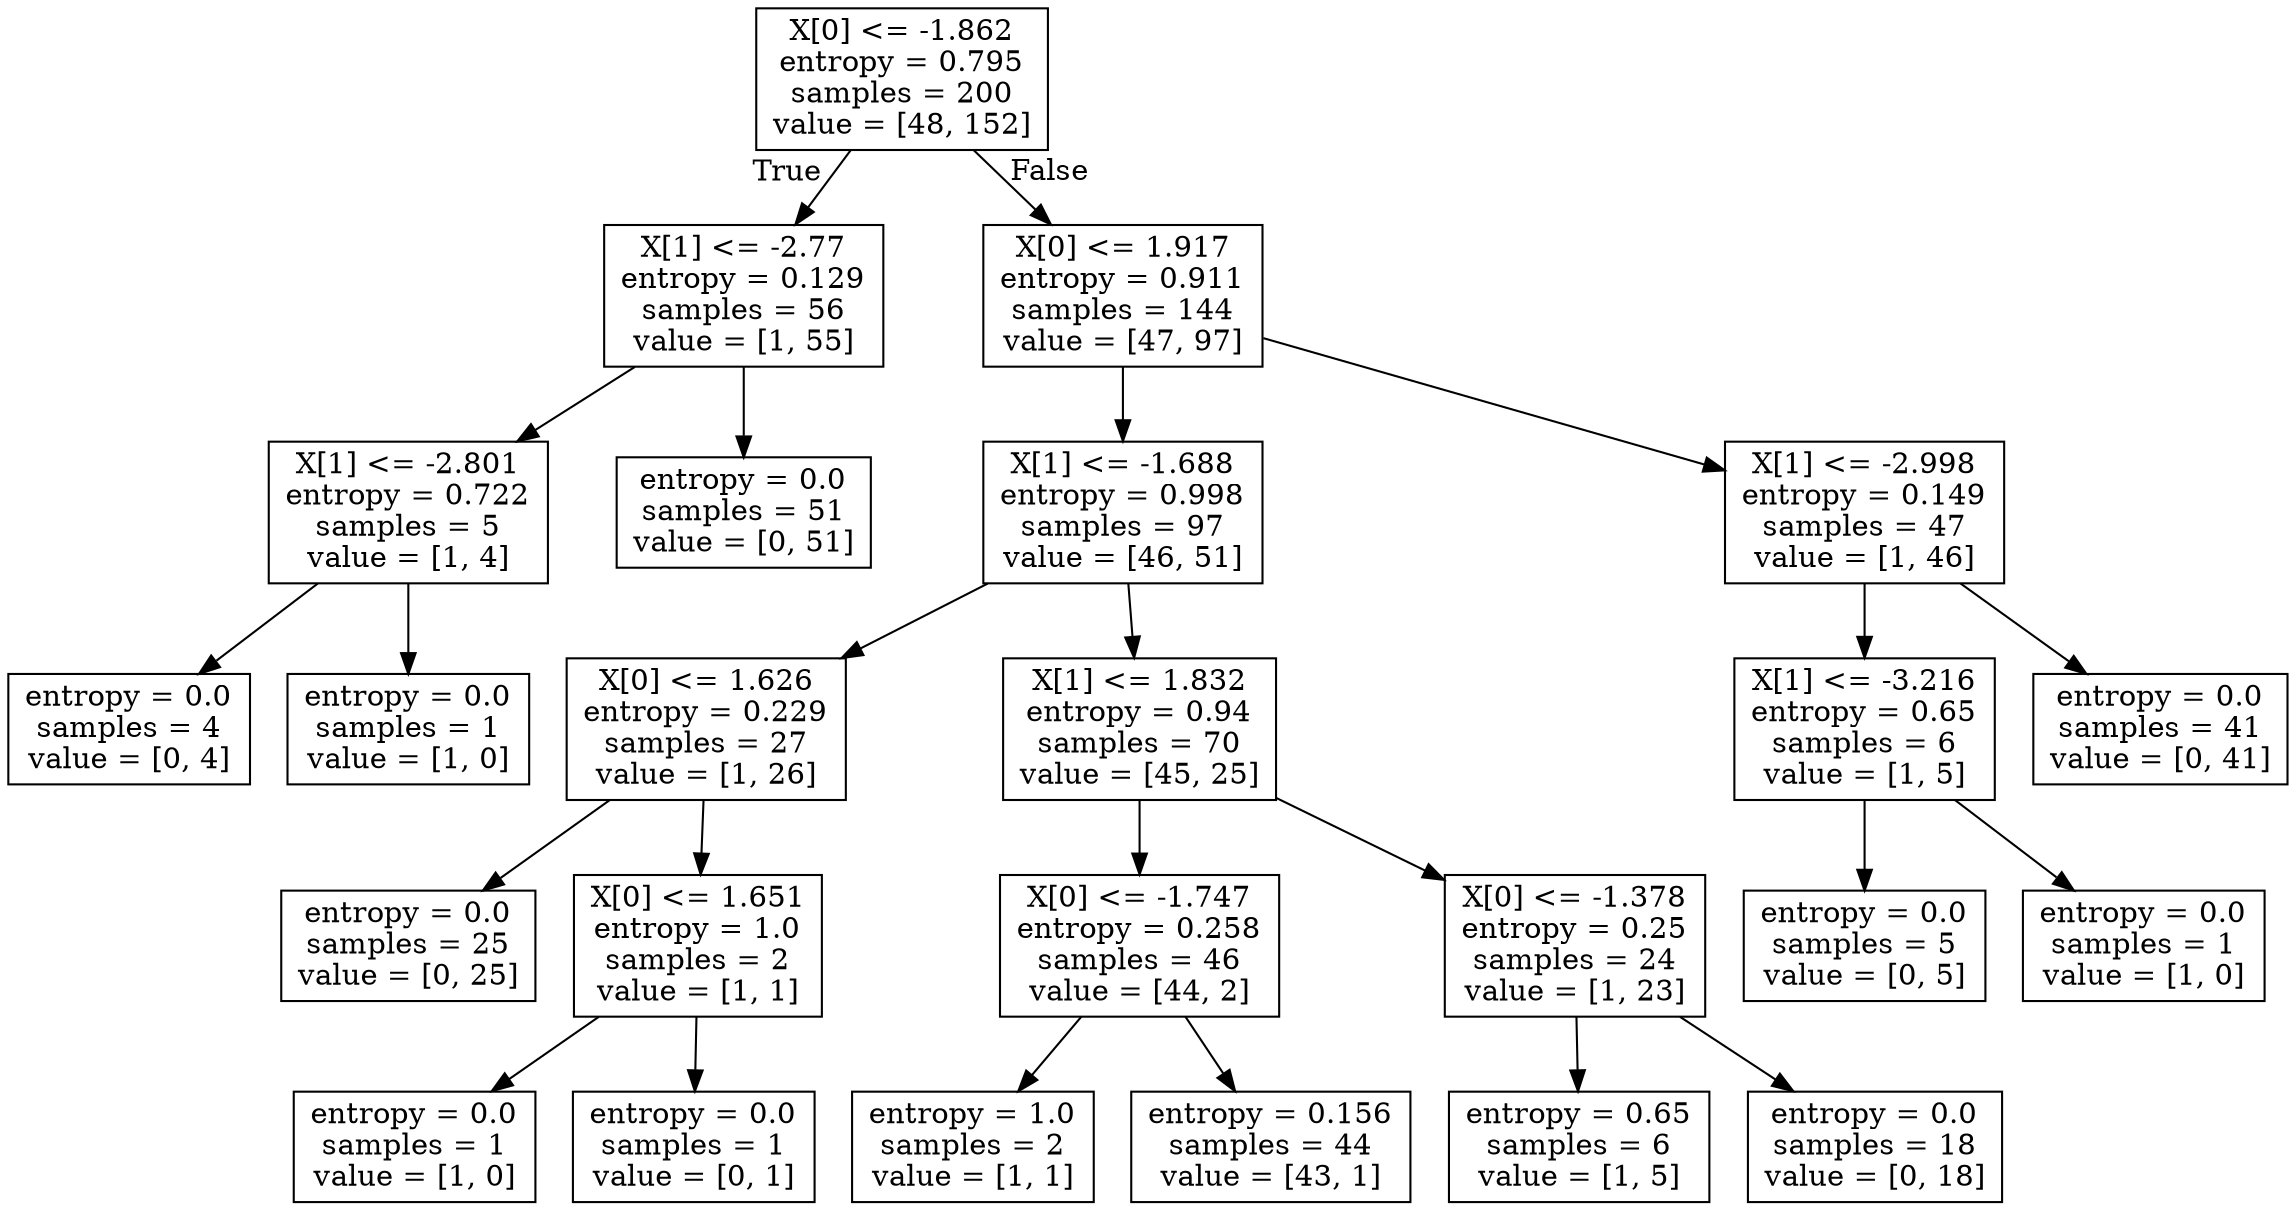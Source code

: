 digraph Tree {
node [shape=box] ;
0 [label="X[0] <= -1.862\nentropy = 0.795\nsamples = 200\nvalue = [48, 152]"] ;
1 [label="X[1] <= -2.77\nentropy = 0.129\nsamples = 56\nvalue = [1, 55]"] ;
0 -> 1 [labeldistance=2.5, labelangle=45, headlabel="True"] ;
2 [label="X[1] <= -2.801\nentropy = 0.722\nsamples = 5\nvalue = [1, 4]"] ;
1 -> 2 ;
3 [label="entropy = 0.0\nsamples = 4\nvalue = [0, 4]"] ;
2 -> 3 ;
4 [label="entropy = 0.0\nsamples = 1\nvalue = [1, 0]"] ;
2 -> 4 ;
5 [label="entropy = 0.0\nsamples = 51\nvalue = [0, 51]"] ;
1 -> 5 ;
6 [label="X[0] <= 1.917\nentropy = 0.911\nsamples = 144\nvalue = [47, 97]"] ;
0 -> 6 [labeldistance=2.5, labelangle=-45, headlabel="False"] ;
7 [label="X[1] <= -1.688\nentropy = 0.998\nsamples = 97\nvalue = [46, 51]"] ;
6 -> 7 ;
8 [label="X[0] <= 1.626\nentropy = 0.229\nsamples = 27\nvalue = [1, 26]"] ;
7 -> 8 ;
9 [label="entropy = 0.0\nsamples = 25\nvalue = [0, 25]"] ;
8 -> 9 ;
10 [label="X[0] <= 1.651\nentropy = 1.0\nsamples = 2\nvalue = [1, 1]"] ;
8 -> 10 ;
11 [label="entropy = 0.0\nsamples = 1\nvalue = [1, 0]"] ;
10 -> 11 ;
12 [label="entropy = 0.0\nsamples = 1\nvalue = [0, 1]"] ;
10 -> 12 ;
13 [label="X[1] <= 1.832\nentropy = 0.94\nsamples = 70\nvalue = [45, 25]"] ;
7 -> 13 ;
14 [label="X[0] <= -1.747\nentropy = 0.258\nsamples = 46\nvalue = [44, 2]"] ;
13 -> 14 ;
15 [label="entropy = 1.0\nsamples = 2\nvalue = [1, 1]"] ;
14 -> 15 ;
16 [label="entropy = 0.156\nsamples = 44\nvalue = [43, 1]"] ;
14 -> 16 ;
17 [label="X[0] <= -1.378\nentropy = 0.25\nsamples = 24\nvalue = [1, 23]"] ;
13 -> 17 ;
18 [label="entropy = 0.65\nsamples = 6\nvalue = [1, 5]"] ;
17 -> 18 ;
19 [label="entropy = 0.0\nsamples = 18\nvalue = [0, 18]"] ;
17 -> 19 ;
20 [label="X[1] <= -2.998\nentropy = 0.149\nsamples = 47\nvalue = [1, 46]"] ;
6 -> 20 ;
21 [label="X[1] <= -3.216\nentropy = 0.65\nsamples = 6\nvalue = [1, 5]"] ;
20 -> 21 ;
22 [label="entropy = 0.0\nsamples = 5\nvalue = [0, 5]"] ;
21 -> 22 ;
23 [label="entropy = 0.0\nsamples = 1\nvalue = [1, 0]"] ;
21 -> 23 ;
24 [label="entropy = 0.0\nsamples = 41\nvalue = [0, 41]"] ;
20 -> 24 ;
}